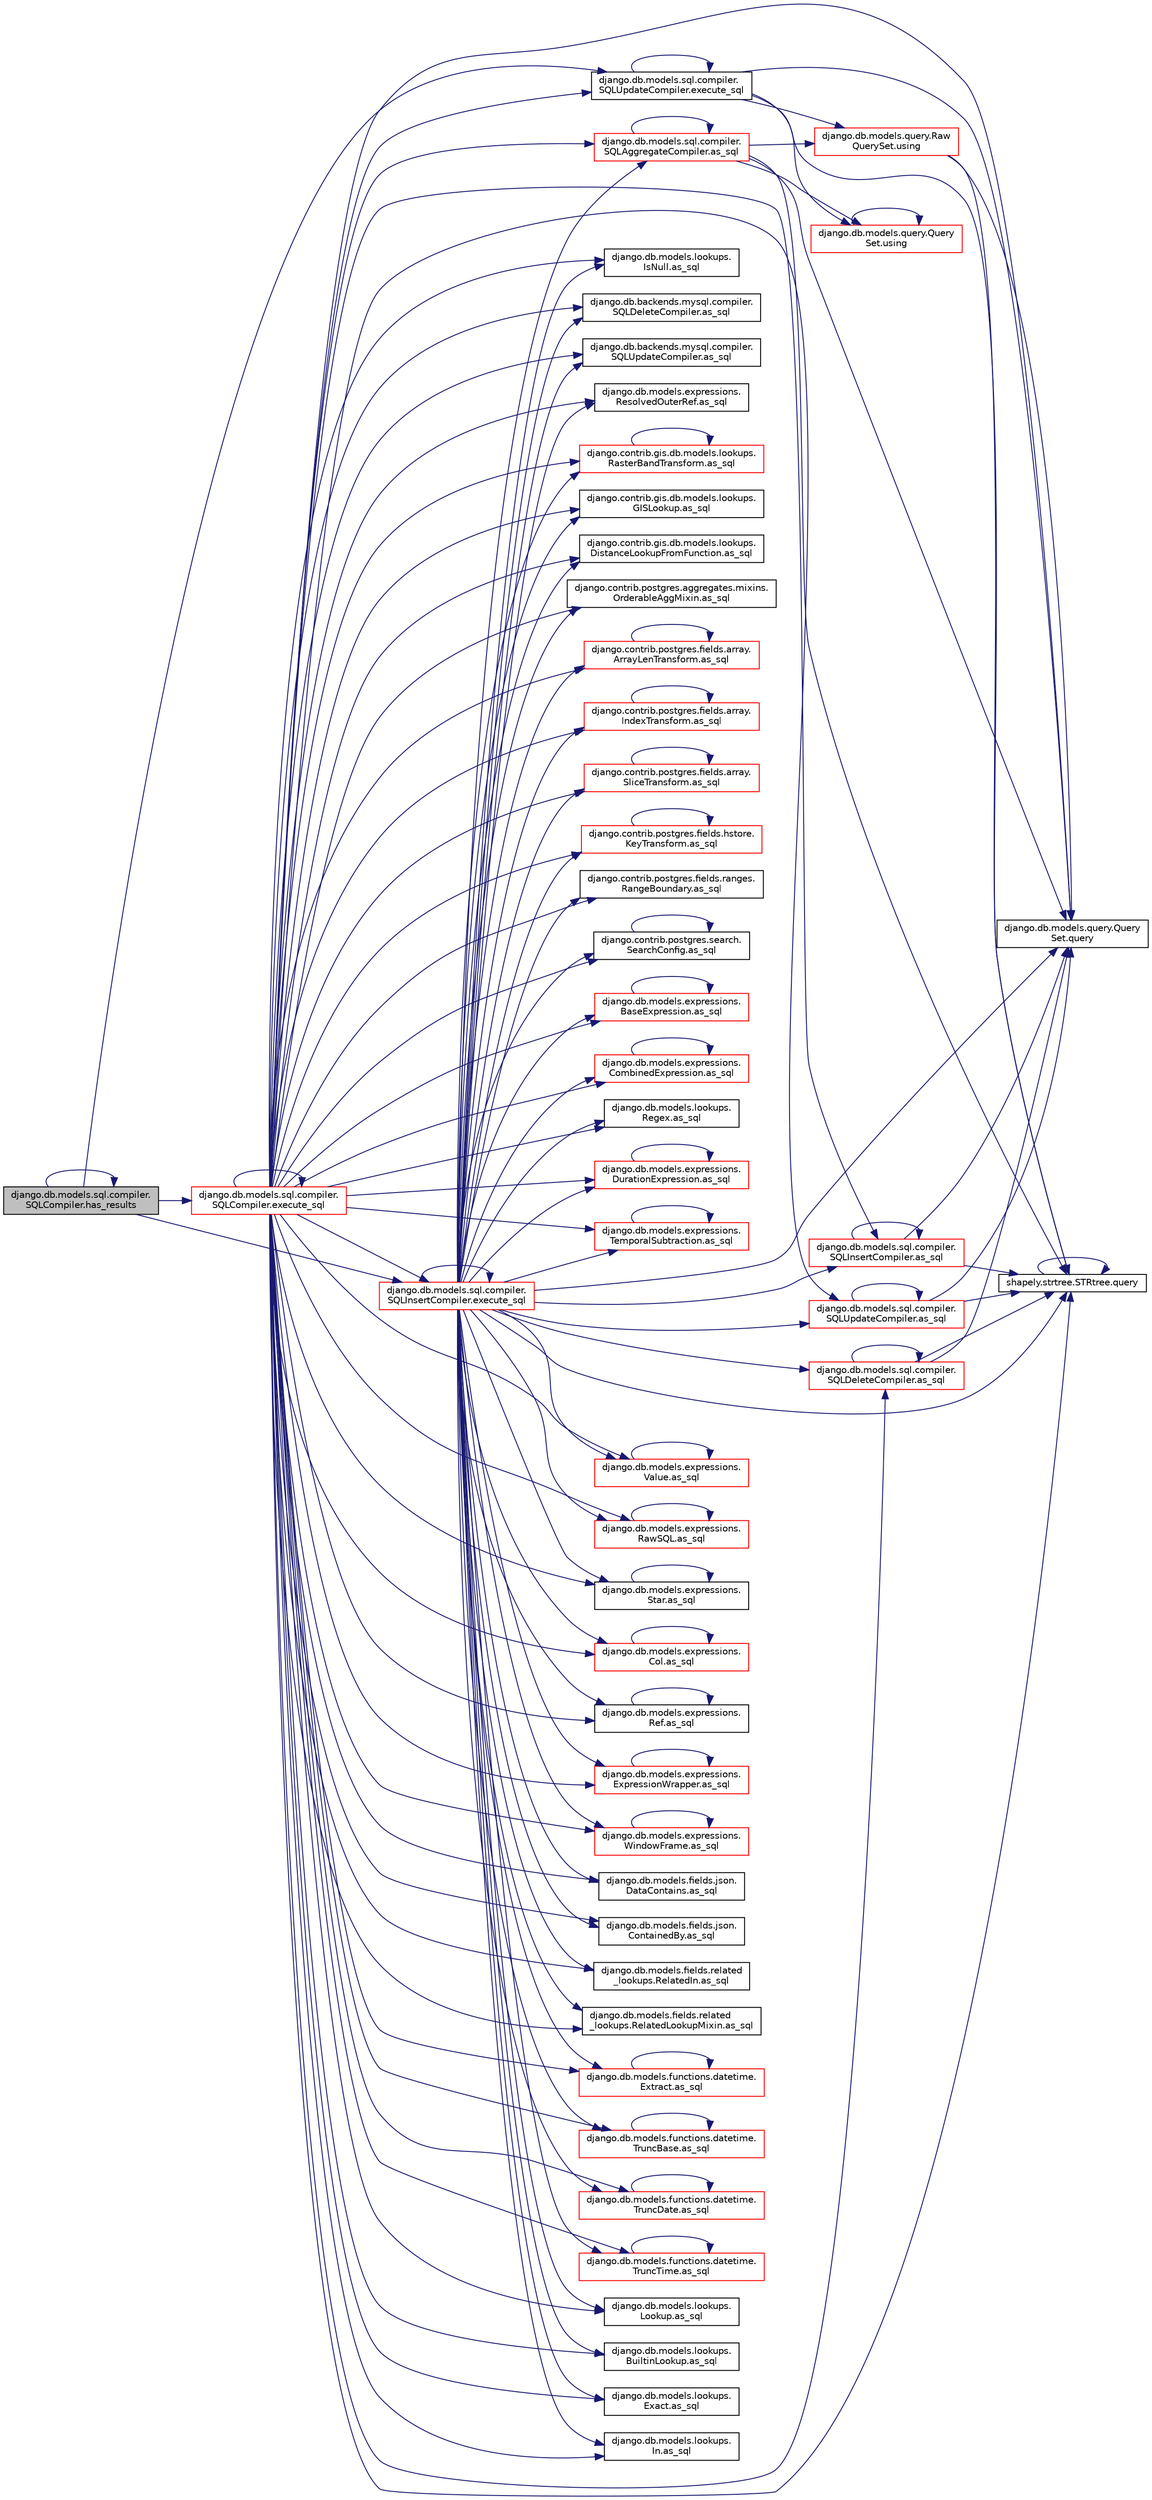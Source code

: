 digraph "django.db.models.sql.compiler.SQLCompiler.has_results"
{
 // LATEX_PDF_SIZE
  edge [fontname="Helvetica",fontsize="10",labelfontname="Helvetica",labelfontsize="10"];
  node [fontname="Helvetica",fontsize="10",shape=record];
  rankdir="LR";
  Node1 [label="django.db.models.sql.compiler.\lSQLCompiler.has_results",height=0.2,width=0.4,color="black", fillcolor="grey75", style="filled", fontcolor="black",tooltip=" "];
  Node1 -> Node2 [color="midnightblue",fontsize="10",style="solid",fontname="Helvetica"];
  Node2 [label="django.db.models.sql.compiler.\lSQLUpdateCompiler.execute_sql",height=0.2,width=0.4,color="black", fillcolor="white", style="filled",URL="$d2/dcb/classdjango_1_1db_1_1models_1_1sql_1_1compiler_1_1_s_q_l_update_compiler.html#a8f64e5acc96dc3ff35263634a757e9f3",tooltip=" "];
  Node2 -> Node2 [color="midnightblue",fontsize="10",style="solid",fontname="Helvetica"];
  Node2 -> Node3 [color="midnightblue",fontsize="10",style="solid",fontname="Helvetica"];
  Node3 [label="django.db.models.query.Query\lSet.query",height=0.2,width=0.4,color="black", fillcolor="white", style="filled",URL="$dd/d94/classdjango_1_1db_1_1models_1_1query_1_1_query_set.html#a122ab2492eab3285ee368fba53d18a13",tooltip=" "];
  Node2 -> Node4 [color="midnightblue",fontsize="10",style="solid",fontname="Helvetica"];
  Node4 [label="shapely.strtree.STRtree.query",height=0.2,width=0.4,color="black", fillcolor="white", style="filled",URL="$de/dd0/classshapely_1_1strtree_1_1_s_t_rtree.html#a36091f1859b35aa145800837553ec921",tooltip=" "];
  Node4 -> Node4 [color="midnightblue",fontsize="10",style="solid",fontname="Helvetica"];
  Node2 -> Node5 [color="midnightblue",fontsize="10",style="solid",fontname="Helvetica"];
  Node5 [label="django.db.models.query.Query\lSet.using",height=0.2,width=0.4,color="red", fillcolor="white", style="filled",URL="$dd/d94/classdjango_1_1db_1_1models_1_1query_1_1_query_set.html#a3c9770d6b607ec95792def72f033b84e",tooltip=" "];
  Node5 -> Node5 [color="midnightblue",fontsize="10",style="solid",fontname="Helvetica"];
  Node2 -> Node7 [color="midnightblue",fontsize="10",style="solid",fontname="Helvetica"];
  Node7 [label="django.db.models.query.Raw\lQuerySet.using",height=0.2,width=0.4,color="red", fillcolor="white", style="filled",URL="$dd/d2c/classdjango_1_1db_1_1models_1_1query_1_1_raw_query_set.html#afa00103e6226cdc35f5de06b29379004",tooltip=" "];
  Node7 -> Node3 [color="midnightblue",fontsize="10",style="solid",fontname="Helvetica"];
  Node7 -> Node4 [color="midnightblue",fontsize="10",style="solid",fontname="Helvetica"];
  Node1 -> Node35 [color="midnightblue",fontsize="10",style="solid",fontname="Helvetica"];
  Node35 [label="django.db.models.sql.compiler.\lSQLCompiler.execute_sql",height=0.2,width=0.4,color="red", fillcolor="white", style="filled",URL="$df/de2/classdjango_1_1db_1_1models_1_1sql_1_1compiler_1_1_s_q_l_compiler.html#a2547088c51124a0d09620d04cf56b050",tooltip=" "];
  Node35 -> Node36 [color="midnightblue",fontsize="10",style="solid",fontname="Helvetica"];
  Node36 [label="django.db.backends.mysql.compiler.\lSQLDeleteCompiler.as_sql",height=0.2,width=0.4,color="black", fillcolor="white", style="filled",URL="$d3/d80/classdjango_1_1db_1_1backends_1_1mysql_1_1compiler_1_1_s_q_l_delete_compiler.html#a1ad4ee8378b480f30f5f04371f44f75c",tooltip=" "];
  Node35 -> Node37 [color="midnightblue",fontsize="10",style="solid",fontname="Helvetica"];
  Node37 [label="django.db.backends.mysql.compiler.\lSQLUpdateCompiler.as_sql",height=0.2,width=0.4,color="black", fillcolor="white", style="filled",URL="$d2/d06/classdjango_1_1db_1_1backends_1_1mysql_1_1compiler_1_1_s_q_l_update_compiler.html#af74aa030e2d2fc4562196a9cba3f1e7b",tooltip=" "];
  Node35 -> Node38 [color="midnightblue",fontsize="10",style="solid",fontname="Helvetica"];
  Node38 [label="django.db.models.sql.compiler.\lSQLInsertCompiler.as_sql",height=0.2,width=0.4,color="red", fillcolor="white", style="filled",URL="$dd/daa/classdjango_1_1db_1_1models_1_1sql_1_1compiler_1_1_s_q_l_insert_compiler.html#a92320ecb15d1379bcc9ef1cf41de5fd5",tooltip=" "];
  Node38 -> Node38 [color="midnightblue",fontsize="10",style="solid",fontname="Helvetica"];
  Node38 -> Node3 [color="midnightblue",fontsize="10",style="solid",fontname="Helvetica"];
  Node38 -> Node4 [color="midnightblue",fontsize="10",style="solid",fontname="Helvetica"];
  Node35 -> Node70 [color="midnightblue",fontsize="10",style="solid",fontname="Helvetica"];
  Node70 [label="django.db.models.sql.compiler.\lSQLDeleteCompiler.as_sql",height=0.2,width=0.4,color="red", fillcolor="white", style="filled",URL="$d2/d16/classdjango_1_1db_1_1models_1_1sql_1_1compiler_1_1_s_q_l_delete_compiler.html#ae2b77f62a73af30871c4f1a377272416",tooltip=" "];
  Node70 -> Node70 [color="midnightblue",fontsize="10",style="solid",fontname="Helvetica"];
  Node70 -> Node3 [color="midnightblue",fontsize="10",style="solid",fontname="Helvetica"];
  Node70 -> Node4 [color="midnightblue",fontsize="10",style="solid",fontname="Helvetica"];
  Node35 -> Node74 [color="midnightblue",fontsize="10",style="solid",fontname="Helvetica"];
  Node74 [label="django.db.models.sql.compiler.\lSQLUpdateCompiler.as_sql",height=0.2,width=0.4,color="red", fillcolor="white", style="filled",URL="$d2/dcb/classdjango_1_1db_1_1models_1_1sql_1_1compiler_1_1_s_q_l_update_compiler.html#a4bef8c7334b28c25eeeeff3085c9b28b",tooltip=" "];
  Node74 -> Node74 [color="midnightblue",fontsize="10",style="solid",fontname="Helvetica"];
  Node74 -> Node3 [color="midnightblue",fontsize="10",style="solid",fontname="Helvetica"];
  Node74 -> Node4 [color="midnightblue",fontsize="10",style="solid",fontname="Helvetica"];
  Node35 -> Node89 [color="midnightblue",fontsize="10",style="solid",fontname="Helvetica"];
  Node89 [label="django.db.models.sql.compiler.\lSQLAggregateCompiler.as_sql",height=0.2,width=0.4,color="red", fillcolor="white", style="filled",URL="$d0/de1/classdjango_1_1db_1_1models_1_1sql_1_1compiler_1_1_s_q_l_aggregate_compiler.html#ad921395fb4a1cbba27bf01957dab44dc",tooltip=" "];
  Node89 -> Node89 [color="midnightblue",fontsize="10",style="solid",fontname="Helvetica"];
  Node89 -> Node3 [color="midnightblue",fontsize="10",style="solid",fontname="Helvetica"];
  Node89 -> Node4 [color="midnightblue",fontsize="10",style="solid",fontname="Helvetica"];
  Node89 -> Node5 [color="midnightblue",fontsize="10",style="solid",fontname="Helvetica"];
  Node89 -> Node7 [color="midnightblue",fontsize="10",style="solid",fontname="Helvetica"];
  Node35 -> Node90 [color="midnightblue",fontsize="10",style="solid",fontname="Helvetica"];
  Node90 [label="django.db.models.expressions.\lResolvedOuterRef.as_sql",height=0.2,width=0.4,color="black", fillcolor="white", style="filled",URL="$dd/dcb/classdjango_1_1db_1_1models_1_1expressions_1_1_resolved_outer_ref.html#ac81c758e8436cd0093791f49be6d2c33",tooltip=" "];
  Node35 -> Node91 [color="midnightblue",fontsize="10",style="solid",fontname="Helvetica"];
  Node91 [label="django.contrib.gis.db.models.lookups.\lRasterBandTransform.as_sql",height=0.2,width=0.4,color="red", fillcolor="white", style="filled",URL="$dd/ddb/classdjango_1_1contrib_1_1gis_1_1db_1_1models_1_1lookups_1_1_raster_band_transform.html#a1741b07e75707114d7d862943d79544c",tooltip=" "];
  Node91 -> Node91 [color="midnightblue",fontsize="10",style="solid",fontname="Helvetica"];
  Node35 -> Node93 [color="midnightblue",fontsize="10",style="solid",fontname="Helvetica"];
  Node93 [label="django.contrib.gis.db.models.lookups.\lGISLookup.as_sql",height=0.2,width=0.4,color="black", fillcolor="white", style="filled",URL="$dd/ddb/classdjango_1_1contrib_1_1gis_1_1db_1_1models_1_1lookups_1_1_g_i_s_lookup.html#a0774c62792344f6389fa1d1cf8004b7c",tooltip=" "];
  Node35 -> Node94 [color="midnightblue",fontsize="10",style="solid",fontname="Helvetica"];
  Node94 [label="django.contrib.gis.db.models.lookups.\lDistanceLookupFromFunction.as_sql",height=0.2,width=0.4,color="black", fillcolor="white", style="filled",URL="$de/d49/classdjango_1_1contrib_1_1gis_1_1db_1_1models_1_1lookups_1_1_distance_lookup_from_function.html#ab8474a543f4de5e35fabc1a9f60a616e",tooltip=" "];
  Node35 -> Node95 [color="midnightblue",fontsize="10",style="solid",fontname="Helvetica"];
  Node95 [label="django.contrib.postgres.aggregates.mixins.\lOrderableAggMixin.as_sql",height=0.2,width=0.4,color="black", fillcolor="white", style="filled",URL="$d3/d05/classdjango_1_1contrib_1_1postgres_1_1aggregates_1_1mixins_1_1_orderable_agg_mixin.html#ab8395a9cf9842a82d14af5fcd18cc23a",tooltip=" "];
  Node35 -> Node96 [color="midnightblue",fontsize="10",style="solid",fontname="Helvetica"];
  Node96 [label="django.contrib.postgres.fields.array.\lArrayLenTransform.as_sql",height=0.2,width=0.4,color="red", fillcolor="white", style="filled",URL="$de/dff/classdjango_1_1contrib_1_1postgres_1_1fields_1_1array_1_1_array_len_transform.html#a58938fe07246957113dda8460195727e",tooltip=" "];
  Node96 -> Node96 [color="midnightblue",fontsize="10",style="solid",fontname="Helvetica"];
  Node35 -> Node97 [color="midnightblue",fontsize="10",style="solid",fontname="Helvetica"];
  Node97 [label="django.contrib.postgres.fields.array.\lIndexTransform.as_sql",height=0.2,width=0.4,color="red", fillcolor="white", style="filled",URL="$d3/dfb/classdjango_1_1contrib_1_1postgres_1_1fields_1_1array_1_1_index_transform.html#addd9ecc08c0afb97e95b06874fc6b36e",tooltip=" "];
  Node97 -> Node97 [color="midnightblue",fontsize="10",style="solid",fontname="Helvetica"];
  Node35 -> Node5566 [color="midnightblue",fontsize="10",style="solid",fontname="Helvetica"];
  Node5566 [label="django.contrib.postgres.fields.array.\lSliceTransform.as_sql",height=0.2,width=0.4,color="red", fillcolor="white", style="filled",URL="$d6/d0c/classdjango_1_1contrib_1_1postgres_1_1fields_1_1array_1_1_slice_transform.html#a271837800e81b102b5d21251fb4e1d9f",tooltip=" "];
  Node5566 -> Node5566 [color="midnightblue",fontsize="10",style="solid",fontname="Helvetica"];
  Node35 -> Node5567 [color="midnightblue",fontsize="10",style="solid",fontname="Helvetica"];
  Node5567 [label="django.contrib.postgres.fields.hstore.\lKeyTransform.as_sql",height=0.2,width=0.4,color="red", fillcolor="white", style="filled",URL="$da/de2/classdjango_1_1contrib_1_1postgres_1_1fields_1_1hstore_1_1_key_transform.html#a3a66abc8c18cf4b1414e61e7650b2e84",tooltip=" "];
  Node5567 -> Node5567 [color="midnightblue",fontsize="10",style="solid",fontname="Helvetica"];
  Node35 -> Node5568 [color="midnightblue",fontsize="10",style="solid",fontname="Helvetica"];
  Node5568 [label="django.contrib.postgres.fields.ranges.\lRangeBoundary.as_sql",height=0.2,width=0.4,color="black", fillcolor="white", style="filled",URL="$d2/dfb/classdjango_1_1contrib_1_1postgres_1_1fields_1_1ranges_1_1_range_boundary.html#a8d032ddde91693081f3a1abefb9dfe64",tooltip=" "];
  Node35 -> Node5569 [color="midnightblue",fontsize="10",style="solid",fontname="Helvetica"];
  Node5569 [label="django.contrib.postgres.search.\lSearchConfig.as_sql",height=0.2,width=0.4,color="black", fillcolor="white", style="filled",URL="$d5/d87/classdjango_1_1contrib_1_1postgres_1_1search_1_1_search_config.html#a7ce547353e80d5681b74631c791ab568",tooltip=" "];
  Node5569 -> Node5569 [color="midnightblue",fontsize="10",style="solid",fontname="Helvetica"];
  Node35 -> Node5570 [color="midnightblue",fontsize="10",style="solid",fontname="Helvetica"];
  Node5570 [label="django.db.models.expressions.\lBaseExpression.as_sql",height=0.2,width=0.4,color="red", fillcolor="white", style="filled",URL="$de/d6b/classdjango_1_1db_1_1models_1_1expressions_1_1_base_expression.html#a1e3dc450362441952ec060b3711b681a",tooltip=" "];
  Node5570 -> Node5570 [color="midnightblue",fontsize="10",style="solid",fontname="Helvetica"];
  Node35 -> Node5571 [color="midnightblue",fontsize="10",style="solid",fontname="Helvetica"];
  Node5571 [label="django.db.models.expressions.\lCombinedExpression.as_sql",height=0.2,width=0.4,color="red", fillcolor="white", style="filled",URL="$dc/d12/classdjango_1_1db_1_1models_1_1expressions_1_1_combined_expression.html#abd470b13c82cdf3eb12ba8a99fbcc90c",tooltip=" "];
  Node5571 -> Node5571 [color="midnightblue",fontsize="10",style="solid",fontname="Helvetica"];
  Node35 -> Node5572 [color="midnightblue",fontsize="10",style="solid",fontname="Helvetica"];
  Node5572 [label="django.db.models.expressions.\lDurationExpression.as_sql",height=0.2,width=0.4,color="red", fillcolor="white", style="filled",URL="$df/d03/classdjango_1_1db_1_1models_1_1expressions_1_1_duration_expression.html#aa95e4f5ac9bfbf76d1b630a84b7b5a1a",tooltip=" "];
  Node5572 -> Node5572 [color="midnightblue",fontsize="10",style="solid",fontname="Helvetica"];
  Node35 -> Node5573 [color="midnightblue",fontsize="10",style="solid",fontname="Helvetica"];
  Node5573 [label="django.db.models.expressions.\lTemporalSubtraction.as_sql",height=0.2,width=0.4,color="red", fillcolor="white", style="filled",URL="$d3/d3e/classdjango_1_1db_1_1models_1_1expressions_1_1_temporal_subtraction.html#a9149ddb950a35cfe1b02970f98f3067d",tooltip=" "];
  Node5573 -> Node5573 [color="midnightblue",fontsize="10",style="solid",fontname="Helvetica"];
  Node35 -> Node5574 [color="midnightblue",fontsize="10",style="solid",fontname="Helvetica"];
  Node5574 [label="django.db.models.expressions.\lValue.as_sql",height=0.2,width=0.4,color="red", fillcolor="white", style="filled",URL="$d7/d08/classdjango_1_1db_1_1models_1_1expressions_1_1_value.html#acc90c5ecacec2efbcc51ed19679b7a6b",tooltip=" "];
  Node5574 -> Node5574 [color="midnightblue",fontsize="10",style="solid",fontname="Helvetica"];
  Node35 -> Node5576 [color="midnightblue",fontsize="10",style="solid",fontname="Helvetica"];
  Node5576 [label="django.db.models.expressions.\lRawSQL.as_sql",height=0.2,width=0.4,color="red", fillcolor="white", style="filled",URL="$d1/da8/classdjango_1_1db_1_1models_1_1expressions_1_1_raw_s_q_l.html#a8b5afedf9ced828bad59c819edd9a789",tooltip=" "];
  Node5576 -> Node5576 [color="midnightblue",fontsize="10",style="solid",fontname="Helvetica"];
  Node35 -> Node5577 [color="midnightblue",fontsize="10",style="solid",fontname="Helvetica"];
  Node5577 [label="django.db.models.expressions.\lStar.as_sql",height=0.2,width=0.4,color="black", fillcolor="white", style="filled",URL="$d5/df0/classdjango_1_1db_1_1models_1_1expressions_1_1_star.html#a926a2e924a36100507d14725c11c1b9e",tooltip=" "];
  Node5577 -> Node5577 [color="midnightblue",fontsize="10",style="solid",fontname="Helvetica"];
  Node35 -> Node5578 [color="midnightblue",fontsize="10",style="solid",fontname="Helvetica"];
  Node5578 [label="django.db.models.expressions.\lCol.as_sql",height=0.2,width=0.4,color="red", fillcolor="white", style="filled",URL="$de/dbc/classdjango_1_1db_1_1models_1_1expressions_1_1_col.html#a8df396a637308583fa1f920e433bf7f7",tooltip=" "];
  Node5578 -> Node5578 [color="midnightblue",fontsize="10",style="solid",fontname="Helvetica"];
  Node35 -> Node5589 [color="midnightblue",fontsize="10",style="solid",fontname="Helvetica"];
  Node5589 [label="django.db.models.expressions.\lRef.as_sql",height=0.2,width=0.4,color="black", fillcolor="white", style="filled",URL="$d4/d65/classdjango_1_1db_1_1models_1_1expressions_1_1_ref.html#a0778ab613245bc1ba9516a32af1ab961",tooltip=" "];
  Node5589 -> Node5589 [color="midnightblue",fontsize="10",style="solid",fontname="Helvetica"];
  Node35 -> Node5590 [color="midnightblue",fontsize="10",style="solid",fontname="Helvetica"];
  Node5590 [label="django.db.models.expressions.\lExpressionWrapper.as_sql",height=0.2,width=0.4,color="red", fillcolor="white", style="filled",URL="$d4/dab/classdjango_1_1db_1_1models_1_1expressions_1_1_expression_wrapper.html#a66c010c6b7f285aec9a107dd409c119b",tooltip=" "];
  Node5590 -> Node5590 [color="midnightblue",fontsize="10",style="solid",fontname="Helvetica"];
  Node35 -> Node5591 [color="midnightblue",fontsize="10",style="solid",fontname="Helvetica"];
  Node5591 [label="django.db.models.expressions.\lWindowFrame.as_sql",height=0.2,width=0.4,color="red", fillcolor="white", style="filled",URL="$d8/d2e/classdjango_1_1db_1_1models_1_1expressions_1_1_window_frame.html#a5c4ba688301ddef52b1f03647aa1e266",tooltip=" "];
  Node5591 -> Node5591 [color="midnightblue",fontsize="10",style="solid",fontname="Helvetica"];
  Node35 -> Node5595 [color="midnightblue",fontsize="10",style="solid",fontname="Helvetica"];
  Node5595 [label="django.db.models.fields.json.\lDataContains.as_sql",height=0.2,width=0.4,color="black", fillcolor="white", style="filled",URL="$d0/de0/classdjango_1_1db_1_1models_1_1fields_1_1json_1_1_data_contains.html#ae180124733072db453f86be2271c6469",tooltip=" "];
  Node35 -> Node5596 [color="midnightblue",fontsize="10",style="solid",fontname="Helvetica"];
  Node5596 [label="django.db.models.fields.json.\lContainedBy.as_sql",height=0.2,width=0.4,color="black", fillcolor="white", style="filled",URL="$dc/d18/classdjango_1_1db_1_1models_1_1fields_1_1json_1_1_contained_by.html#a3b246bcb7e7aef61a74a0a8fae425391",tooltip=" "];
  Node35 -> Node5597 [color="midnightblue",fontsize="10",style="solid",fontname="Helvetica"];
  Node5597 [label="django.db.models.fields.related\l_lookups.RelatedIn.as_sql",height=0.2,width=0.4,color="black", fillcolor="white", style="filled",URL="$d6/d20/classdjango_1_1db_1_1models_1_1fields_1_1related__lookups_1_1_related_in.html#aaa49272d2eb8b5844e4eff68063f8f13",tooltip=" "];
  Node35 -> Node5598 [color="midnightblue",fontsize="10",style="solid",fontname="Helvetica"];
  Node5598 [label="django.db.models.fields.related\l_lookups.RelatedLookupMixin.as_sql",height=0.2,width=0.4,color="black", fillcolor="white", style="filled",URL="$d3/dea/classdjango_1_1db_1_1models_1_1fields_1_1related__lookups_1_1_related_lookup_mixin.html#ac5d67f30f361b1e9d93787e020bae032",tooltip=" "];
  Node35 -> Node5599 [color="midnightblue",fontsize="10",style="solid",fontname="Helvetica"];
  Node5599 [label="django.db.models.functions.datetime.\lExtract.as_sql",height=0.2,width=0.4,color="red", fillcolor="white", style="filled",URL="$d4/de6/classdjango_1_1db_1_1models_1_1functions_1_1datetime_1_1_extract.html#a8183ab134c9bc84796a4f29ed8587b9f",tooltip=" "];
  Node5599 -> Node5599 [color="midnightblue",fontsize="10",style="solid",fontname="Helvetica"];
  Node35 -> Node5601 [color="midnightblue",fontsize="10",style="solid",fontname="Helvetica"];
  Node5601 [label="django.db.models.functions.datetime.\lTruncBase.as_sql",height=0.2,width=0.4,color="red", fillcolor="white", style="filled",URL="$d8/d14/classdjango_1_1db_1_1models_1_1functions_1_1datetime_1_1_trunc_base.html#a2875100800e5a5268ca5dcb704e259ac",tooltip=" "];
  Node5601 -> Node5601 [color="midnightblue",fontsize="10",style="solid",fontname="Helvetica"];
  Node35 -> Node5602 [color="midnightblue",fontsize="10",style="solid",fontname="Helvetica"];
  Node5602 [label="django.db.models.functions.datetime.\lTruncDate.as_sql",height=0.2,width=0.4,color="red", fillcolor="white", style="filled",URL="$dc/dab/classdjango_1_1db_1_1models_1_1functions_1_1datetime_1_1_trunc_date.html#aefff5a148e8819f998e594cad77aafbd",tooltip=" "];
  Node5602 -> Node5602 [color="midnightblue",fontsize="10",style="solid",fontname="Helvetica"];
  Node35 -> Node5603 [color="midnightblue",fontsize="10",style="solid",fontname="Helvetica"];
  Node5603 [label="django.db.models.functions.datetime.\lTruncTime.as_sql",height=0.2,width=0.4,color="red", fillcolor="white", style="filled",URL="$d6/dd9/classdjango_1_1db_1_1models_1_1functions_1_1datetime_1_1_trunc_time.html#ad162a7d20876fc727b72dea9cc158dd2",tooltip=" "];
  Node5603 -> Node5603 [color="midnightblue",fontsize="10",style="solid",fontname="Helvetica"];
  Node35 -> Node5604 [color="midnightblue",fontsize="10",style="solid",fontname="Helvetica"];
  Node5604 [label="django.db.models.lookups.\lLookup.as_sql",height=0.2,width=0.4,color="black", fillcolor="white", style="filled",URL="$dd/de0/classdjango_1_1db_1_1models_1_1lookups_1_1_lookup.html#a65bf5a2545330cf14eb41d2ff58a8ee1",tooltip=" "];
  Node35 -> Node5605 [color="midnightblue",fontsize="10",style="solid",fontname="Helvetica"];
  Node5605 [label="django.db.models.lookups.\lBuiltinLookup.as_sql",height=0.2,width=0.4,color="black", fillcolor="white", style="filled",URL="$dd/daa/classdjango_1_1db_1_1models_1_1lookups_1_1_builtin_lookup.html#afd1190f007a18c30321a2fbc6e0de2bd",tooltip=" "];
  Node35 -> Node5606 [color="midnightblue",fontsize="10",style="solid",fontname="Helvetica"];
  Node5606 [label="django.db.models.lookups.\lExact.as_sql",height=0.2,width=0.4,color="black", fillcolor="white", style="filled",URL="$d0/d7f/classdjango_1_1db_1_1models_1_1lookups_1_1_exact.html#a2f2a83444daefb4a01395eca35d97ae5",tooltip=" "];
  Node35 -> Node5607 [color="midnightblue",fontsize="10",style="solid",fontname="Helvetica"];
  Node5607 [label="django.db.models.lookups.\lIn.as_sql",height=0.2,width=0.4,color="black", fillcolor="white", style="filled",URL="$da/dc2/classdjango_1_1db_1_1models_1_1lookups_1_1_in.html#acd6d8c1193ce87ddfd93657bdcb4322a",tooltip=" "];
  Node35 -> Node5608 [color="midnightblue",fontsize="10",style="solid",fontname="Helvetica"];
  Node5608 [label="django.db.models.lookups.\lIsNull.as_sql",height=0.2,width=0.4,color="black", fillcolor="white", style="filled",URL="$d3/d54/classdjango_1_1db_1_1models_1_1lookups_1_1_is_null.html#a4b8df7b7439abc999b06063fc4532bd6",tooltip=" "];
  Node35 -> Node5609 [color="midnightblue",fontsize="10",style="solid",fontname="Helvetica"];
  Node5609 [label="django.db.models.lookups.\lRegex.as_sql",height=0.2,width=0.4,color="black", fillcolor="white", style="filled",URL="$de/ddc/classdjango_1_1db_1_1models_1_1lookups_1_1_regex.html#ab4aa264262bfc1eab196dbce33393093",tooltip=" "];
  Node35 -> Node2 [color="midnightblue",fontsize="10",style="solid",fontname="Helvetica"];
  Node35 -> Node35 [color="midnightblue",fontsize="10",style="solid",fontname="Helvetica"];
  Node35 -> Node5662 [color="midnightblue",fontsize="10",style="solid",fontname="Helvetica"];
  Node5662 [label="django.db.models.sql.compiler.\lSQLInsertCompiler.execute_sql",height=0.2,width=0.4,color="red", fillcolor="white", style="filled",URL="$dd/daa/classdjango_1_1db_1_1models_1_1sql_1_1compiler_1_1_s_q_l_insert_compiler.html#a2ebda5346b92962b6ac5ca8234bfeb42",tooltip=" "];
  Node5662 -> Node36 [color="midnightblue",fontsize="10",style="solid",fontname="Helvetica"];
  Node5662 -> Node37 [color="midnightblue",fontsize="10",style="solid",fontname="Helvetica"];
  Node5662 -> Node38 [color="midnightblue",fontsize="10",style="solid",fontname="Helvetica"];
  Node5662 -> Node70 [color="midnightblue",fontsize="10",style="solid",fontname="Helvetica"];
  Node5662 -> Node74 [color="midnightblue",fontsize="10",style="solid",fontname="Helvetica"];
  Node5662 -> Node89 [color="midnightblue",fontsize="10",style="solid",fontname="Helvetica"];
  Node5662 -> Node90 [color="midnightblue",fontsize="10",style="solid",fontname="Helvetica"];
  Node5662 -> Node91 [color="midnightblue",fontsize="10",style="solid",fontname="Helvetica"];
  Node5662 -> Node93 [color="midnightblue",fontsize="10",style="solid",fontname="Helvetica"];
  Node5662 -> Node94 [color="midnightblue",fontsize="10",style="solid",fontname="Helvetica"];
  Node5662 -> Node95 [color="midnightblue",fontsize="10",style="solid",fontname="Helvetica"];
  Node5662 -> Node96 [color="midnightblue",fontsize="10",style="solid",fontname="Helvetica"];
  Node5662 -> Node97 [color="midnightblue",fontsize="10",style="solid",fontname="Helvetica"];
  Node5662 -> Node5566 [color="midnightblue",fontsize="10",style="solid",fontname="Helvetica"];
  Node5662 -> Node5567 [color="midnightblue",fontsize="10",style="solid",fontname="Helvetica"];
  Node5662 -> Node5568 [color="midnightblue",fontsize="10",style="solid",fontname="Helvetica"];
  Node5662 -> Node5569 [color="midnightblue",fontsize="10",style="solid",fontname="Helvetica"];
  Node5662 -> Node5570 [color="midnightblue",fontsize="10",style="solid",fontname="Helvetica"];
  Node5662 -> Node5571 [color="midnightblue",fontsize="10",style="solid",fontname="Helvetica"];
  Node5662 -> Node5572 [color="midnightblue",fontsize="10",style="solid",fontname="Helvetica"];
  Node5662 -> Node5573 [color="midnightblue",fontsize="10",style="solid",fontname="Helvetica"];
  Node5662 -> Node5574 [color="midnightblue",fontsize="10",style="solid",fontname="Helvetica"];
  Node5662 -> Node5576 [color="midnightblue",fontsize="10",style="solid",fontname="Helvetica"];
  Node5662 -> Node5577 [color="midnightblue",fontsize="10",style="solid",fontname="Helvetica"];
  Node5662 -> Node5578 [color="midnightblue",fontsize="10",style="solid",fontname="Helvetica"];
  Node5662 -> Node5589 [color="midnightblue",fontsize="10",style="solid",fontname="Helvetica"];
  Node5662 -> Node5590 [color="midnightblue",fontsize="10",style="solid",fontname="Helvetica"];
  Node5662 -> Node5591 [color="midnightblue",fontsize="10",style="solid",fontname="Helvetica"];
  Node5662 -> Node5595 [color="midnightblue",fontsize="10",style="solid",fontname="Helvetica"];
  Node5662 -> Node5596 [color="midnightblue",fontsize="10",style="solid",fontname="Helvetica"];
  Node5662 -> Node5597 [color="midnightblue",fontsize="10",style="solid",fontname="Helvetica"];
  Node5662 -> Node5598 [color="midnightblue",fontsize="10",style="solid",fontname="Helvetica"];
  Node5662 -> Node5599 [color="midnightblue",fontsize="10",style="solid",fontname="Helvetica"];
  Node5662 -> Node5601 [color="midnightblue",fontsize="10",style="solid",fontname="Helvetica"];
  Node5662 -> Node5602 [color="midnightblue",fontsize="10",style="solid",fontname="Helvetica"];
  Node5662 -> Node5603 [color="midnightblue",fontsize="10",style="solid",fontname="Helvetica"];
  Node5662 -> Node5604 [color="midnightblue",fontsize="10",style="solid",fontname="Helvetica"];
  Node5662 -> Node5605 [color="midnightblue",fontsize="10",style="solid",fontname="Helvetica"];
  Node5662 -> Node5606 [color="midnightblue",fontsize="10",style="solid",fontname="Helvetica"];
  Node5662 -> Node5607 [color="midnightblue",fontsize="10",style="solid",fontname="Helvetica"];
  Node5662 -> Node5608 [color="midnightblue",fontsize="10",style="solid",fontname="Helvetica"];
  Node5662 -> Node5609 [color="midnightblue",fontsize="10",style="solid",fontname="Helvetica"];
  Node5662 -> Node5662 [color="midnightblue",fontsize="10",style="solid",fontname="Helvetica"];
  Node5662 -> Node3 [color="midnightblue",fontsize="10",style="solid",fontname="Helvetica"];
  Node5662 -> Node4 [color="midnightblue",fontsize="10",style="solid",fontname="Helvetica"];
  Node35 -> Node3 [color="midnightblue",fontsize="10",style="solid",fontname="Helvetica"];
  Node35 -> Node4 [color="midnightblue",fontsize="10",style="solid",fontname="Helvetica"];
  Node1 -> Node5662 [color="midnightblue",fontsize="10",style="solid",fontname="Helvetica"];
  Node1 -> Node1 [color="midnightblue",fontsize="10",style="solid",fontname="Helvetica"];
}
